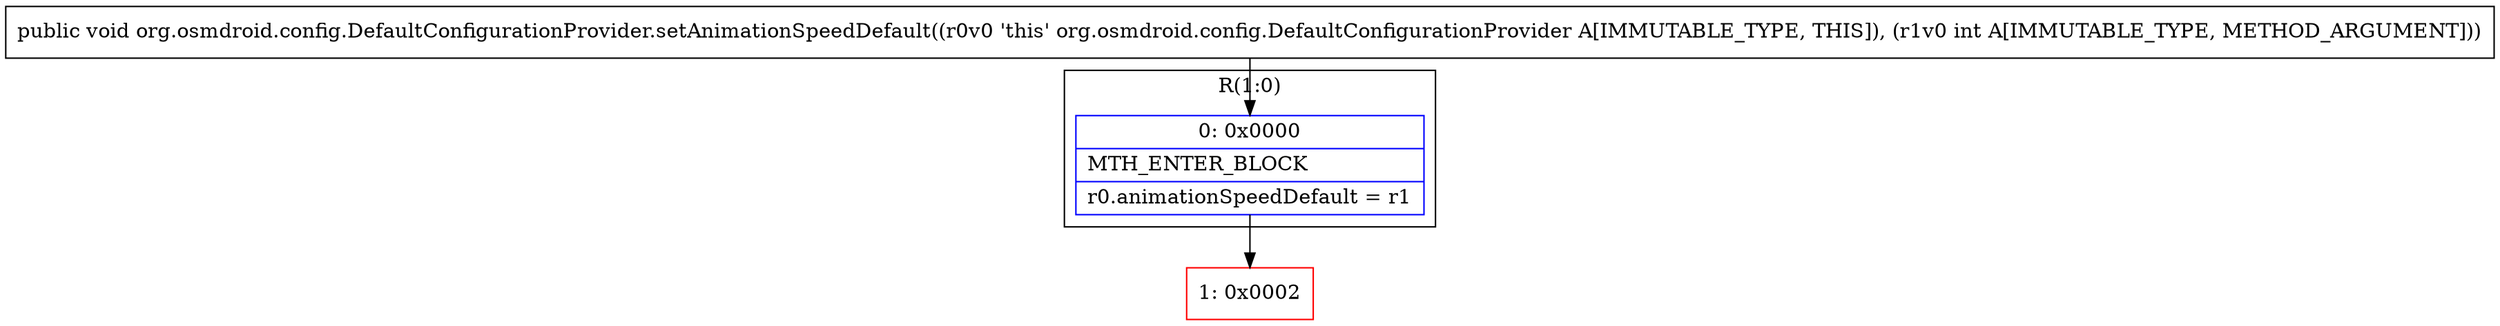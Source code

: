 digraph "CFG fororg.osmdroid.config.DefaultConfigurationProvider.setAnimationSpeedDefault(I)V" {
subgraph cluster_Region_819123696 {
label = "R(1:0)";
node [shape=record,color=blue];
Node_0 [shape=record,label="{0\:\ 0x0000|MTH_ENTER_BLOCK\l|r0.animationSpeedDefault = r1\l}"];
}
Node_1 [shape=record,color=red,label="{1\:\ 0x0002}"];
MethodNode[shape=record,label="{public void org.osmdroid.config.DefaultConfigurationProvider.setAnimationSpeedDefault((r0v0 'this' org.osmdroid.config.DefaultConfigurationProvider A[IMMUTABLE_TYPE, THIS]), (r1v0 int A[IMMUTABLE_TYPE, METHOD_ARGUMENT])) }"];
MethodNode -> Node_0;
Node_0 -> Node_1;
}

